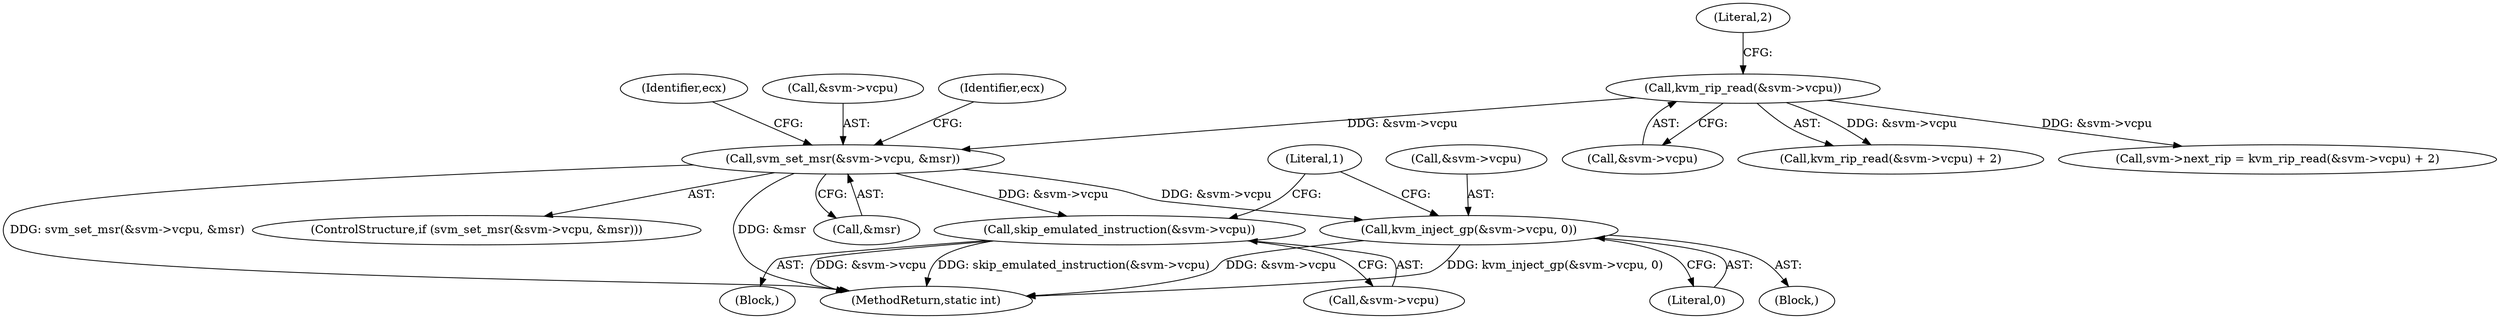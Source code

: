digraph "1_linux_854e8bb1aa06c578c2c9145fa6bfe3680ef63b23@del" {
"1000175" [label="(Call,svm_set_msr(&svm->vcpu, &msr))"];
"1000168" [label="(Call,kvm_rip_read(&svm->vcpu))"];
"1000186" [label="(Call,kvm_inject_gp(&svm->vcpu, 0))"];
"1000197" [label="(Call,skip_emulated_instruction(&svm->vcpu))"];
"1000184" [label="(Identifier,ecx)"];
"1000168" [label="(Call,kvm_rip_read(&svm->vcpu))"];
"1000197" [label="(Call,skip_emulated_instruction(&svm->vcpu))"];
"1000187" [label="(Call,&svm->vcpu)"];
"1000167" [label="(Call,kvm_rip_read(&svm->vcpu) + 2)"];
"1000173" [label="(Literal,2)"];
"1000204" [label="(MethodReturn,static int)"];
"1000193" [label="(Block,)"];
"1000186" [label="(Call,kvm_inject_gp(&svm->vcpu, 0))"];
"1000176" [label="(Call,&svm->vcpu)"];
"1000169" [label="(Call,&svm->vcpu)"];
"1000191" [label="(Literal,0)"];
"1000203" [label="(Literal,1)"];
"1000175" [label="(Call,svm_set_msr(&svm->vcpu, &msr))"];
"1000163" [label="(Call,svm->next_rip = kvm_rip_read(&svm->vcpu) + 2)"];
"1000198" [label="(Call,&svm->vcpu)"];
"1000180" [label="(Call,&msr)"];
"1000174" [label="(ControlStructure,if (svm_set_msr(&svm->vcpu, &msr)))"];
"1000182" [label="(Block,)"];
"1000195" [label="(Identifier,ecx)"];
"1000175" -> "1000174"  [label="AST: "];
"1000175" -> "1000180"  [label="CFG: "];
"1000176" -> "1000175"  [label="AST: "];
"1000180" -> "1000175"  [label="AST: "];
"1000184" -> "1000175"  [label="CFG: "];
"1000195" -> "1000175"  [label="CFG: "];
"1000175" -> "1000204"  [label="DDG: svm_set_msr(&svm->vcpu, &msr)"];
"1000175" -> "1000204"  [label="DDG: &msr"];
"1000168" -> "1000175"  [label="DDG: &svm->vcpu"];
"1000175" -> "1000186"  [label="DDG: &svm->vcpu"];
"1000175" -> "1000197"  [label="DDG: &svm->vcpu"];
"1000168" -> "1000167"  [label="AST: "];
"1000168" -> "1000169"  [label="CFG: "];
"1000169" -> "1000168"  [label="AST: "];
"1000173" -> "1000168"  [label="CFG: "];
"1000168" -> "1000163"  [label="DDG: &svm->vcpu"];
"1000168" -> "1000167"  [label="DDG: &svm->vcpu"];
"1000186" -> "1000182"  [label="AST: "];
"1000186" -> "1000191"  [label="CFG: "];
"1000187" -> "1000186"  [label="AST: "];
"1000191" -> "1000186"  [label="AST: "];
"1000203" -> "1000186"  [label="CFG: "];
"1000186" -> "1000204"  [label="DDG: &svm->vcpu"];
"1000186" -> "1000204"  [label="DDG: kvm_inject_gp(&svm->vcpu, 0)"];
"1000197" -> "1000193"  [label="AST: "];
"1000197" -> "1000198"  [label="CFG: "];
"1000198" -> "1000197"  [label="AST: "];
"1000203" -> "1000197"  [label="CFG: "];
"1000197" -> "1000204"  [label="DDG: skip_emulated_instruction(&svm->vcpu)"];
"1000197" -> "1000204"  [label="DDG: &svm->vcpu"];
}
